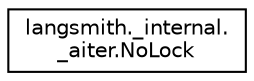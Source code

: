 digraph "Graphical Class Hierarchy"
{
 // LATEX_PDF_SIZE
  edge [fontname="Helvetica",fontsize="10",labelfontname="Helvetica",labelfontsize="10"];
  node [fontname="Helvetica",fontsize="10",shape=record];
  rankdir="LR";
  Node0 [label="langsmith._internal.\l_aiter.NoLock",height=0.2,width=0.4,color="black", fillcolor="white", style="filled",URL="$classlangsmith_1_1__internal_1_1__aiter_1_1NoLock.html",tooltip=" "];
}
